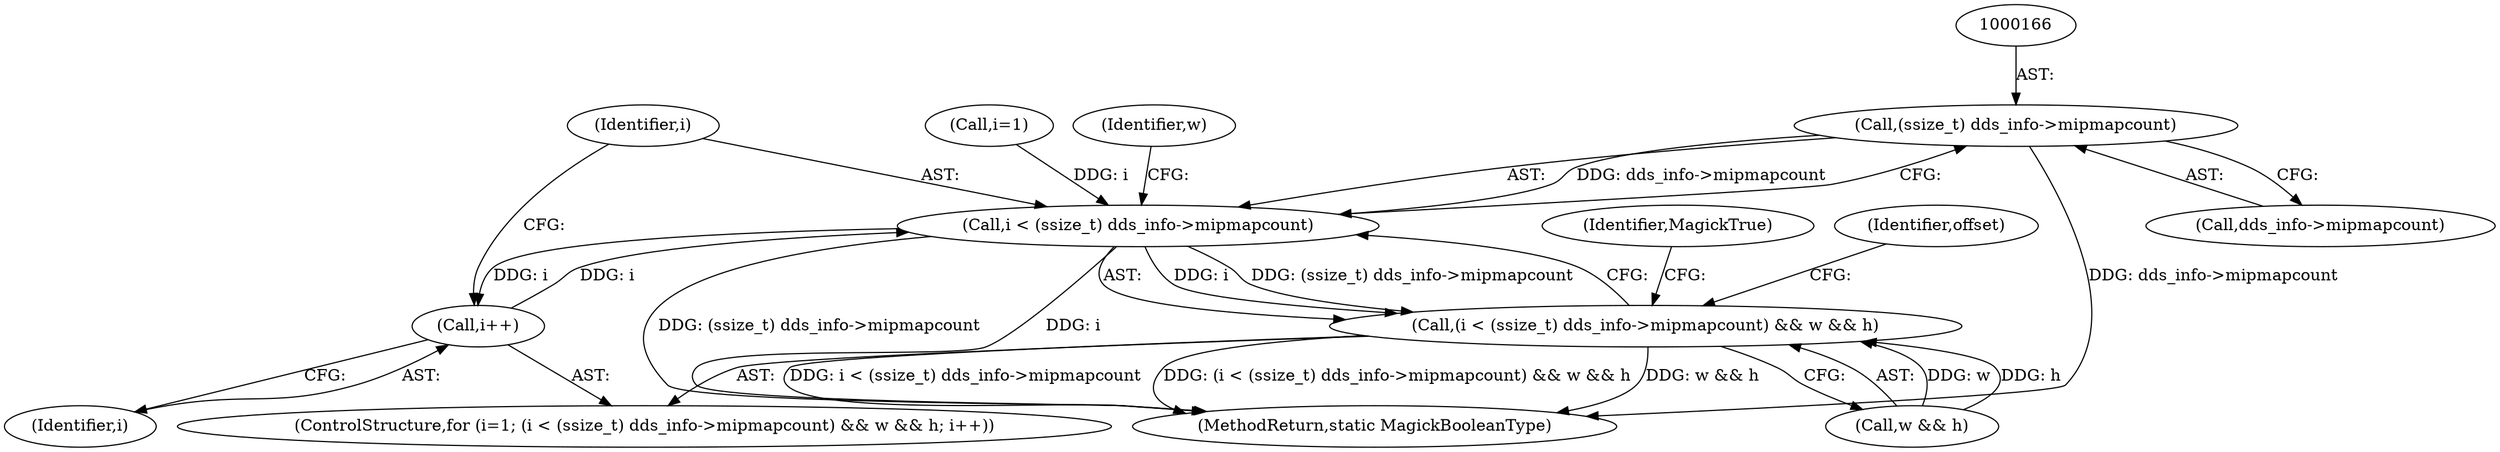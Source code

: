 digraph "0_ImageMagick_3ab016764c7f787829d9065440d86f5609765110@pointer" {
"1000165" [label="(Call,(ssize_t) dds_info->mipmapcount)"];
"1000163" [label="(Call,i < (ssize_t) dds_info->mipmapcount)"];
"1000162" [label="(Call,(i < (ssize_t) dds_info->mipmapcount) && w && h)"];
"1000173" [label="(Call,i++)"];
"1000164" [label="(Identifier,i)"];
"1000158" [label="(ControlStructure,for (i=1; (i < (ssize_t) dds_info->mipmapcount) && w && h; i++))"];
"1000170" [label="(Call,w && h)"];
"1000173" [label="(Call,i++)"];
"1000167" [label="(Call,dds_info->mipmapcount)"];
"1000201" [label="(MethodReturn,static MagickBooleanType)"];
"1000159" [label="(Call,i=1)"];
"1000171" [label="(Identifier,w)"];
"1000165" [label="(Call,(ssize_t) dds_info->mipmapcount)"];
"1000174" [label="(Identifier,i)"];
"1000162" [label="(Call,(i < (ssize_t) dds_info->mipmapcount) && w && h)"];
"1000200" [label="(Identifier,MagickTrue)"];
"1000177" [label="(Identifier,offset)"];
"1000163" [label="(Call,i < (ssize_t) dds_info->mipmapcount)"];
"1000165" -> "1000163"  [label="AST: "];
"1000165" -> "1000167"  [label="CFG: "];
"1000166" -> "1000165"  [label="AST: "];
"1000167" -> "1000165"  [label="AST: "];
"1000163" -> "1000165"  [label="CFG: "];
"1000165" -> "1000201"  [label="DDG: dds_info->mipmapcount"];
"1000165" -> "1000163"  [label="DDG: dds_info->mipmapcount"];
"1000163" -> "1000162"  [label="AST: "];
"1000164" -> "1000163"  [label="AST: "];
"1000171" -> "1000163"  [label="CFG: "];
"1000162" -> "1000163"  [label="CFG: "];
"1000163" -> "1000201"  [label="DDG: (ssize_t) dds_info->mipmapcount"];
"1000163" -> "1000201"  [label="DDG: i"];
"1000163" -> "1000162"  [label="DDG: i"];
"1000163" -> "1000162"  [label="DDG: (ssize_t) dds_info->mipmapcount"];
"1000159" -> "1000163"  [label="DDG: i"];
"1000173" -> "1000163"  [label="DDG: i"];
"1000163" -> "1000173"  [label="DDG: i"];
"1000162" -> "1000158"  [label="AST: "];
"1000162" -> "1000170"  [label="CFG: "];
"1000170" -> "1000162"  [label="AST: "];
"1000177" -> "1000162"  [label="CFG: "];
"1000200" -> "1000162"  [label="CFG: "];
"1000162" -> "1000201"  [label="DDG: w && h"];
"1000162" -> "1000201"  [label="DDG: i < (ssize_t) dds_info->mipmapcount"];
"1000162" -> "1000201"  [label="DDG: (i < (ssize_t) dds_info->mipmapcount) && w && h"];
"1000170" -> "1000162"  [label="DDG: w"];
"1000170" -> "1000162"  [label="DDG: h"];
"1000173" -> "1000158"  [label="AST: "];
"1000173" -> "1000174"  [label="CFG: "];
"1000174" -> "1000173"  [label="AST: "];
"1000164" -> "1000173"  [label="CFG: "];
}
